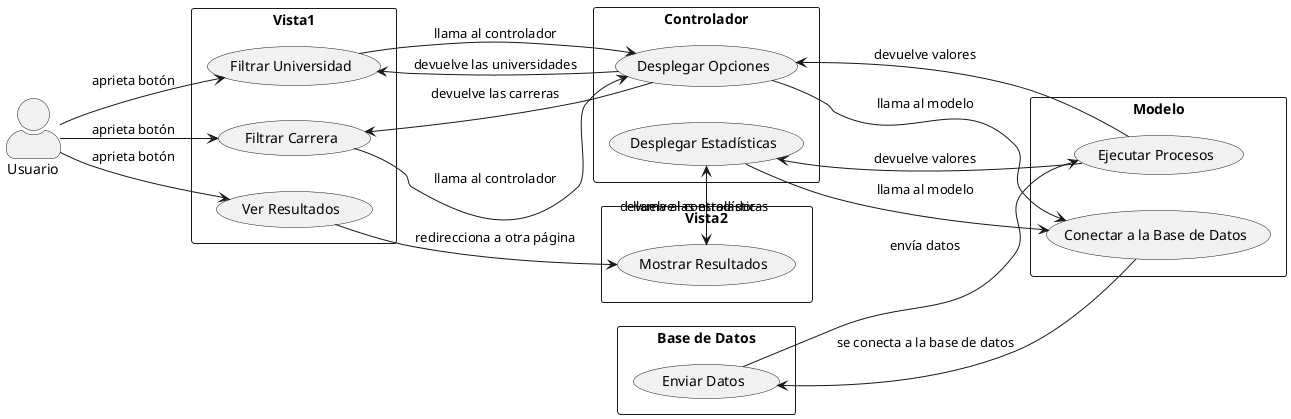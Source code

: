 @startuml Caso1
skinparam actorStyle awesome
skinparam packageStyle rectangle
left to right direction
:Usuario:

rectangle "Vista1" as UI1{
    Usuario --> (Filtrar Universidad) : aprieta botón
    Usuario --> (Filtrar Carrera) : aprieta botón
    Usuario --> (Ver Resultados) : aprieta botón
}

rectangle "Vista2" as UI2{
    (Ver Resultados) --> (Mostrar Resultados) : redirecciona a otra página
}

rectangle "Controlador" as UC1{
    (Filtrar Universidad) --> (Desplegar Opciones) : llama al controlador
    (Filtrar Carrera) --> (Desplegar Opciones) : llama al controlador
    (Desplegar Opciones) --> (Filtrar Universidad) : devuelve las universidades
    (Desplegar Opciones) --> (Filtrar Carrera) : devuelve las carreras
    (Mostrar Resultados) --> (Desplegar Estadísticas) : llama al controlador
    (Desplegar Estadísticas) --> (Mostrar Resultados) : devuelve las estadísticas
}

rectangle "Modelo" as E1{
    (Desplegar Opciones) --> (Conectar a la Base de Datos) : llama al modelo
    (Ejecutar Procesos) --> (Desplegar Opciones) : devuelve valores
    (Ejecutar Procesos) --> (Desplegar Estadísticas) : devuelve valores
    (Desplegar Estadísticas) --> (Conectar a la Base de Datos) : llama al modelo
}

rectangle "Base de Datos" as UI3{
   (Conectar a la Base de Datos) --> (Enviar Datos): se conecta a la base de datos
   (Enviar Datos) --> (Ejecutar Procesos): envía datos
}


@enduml